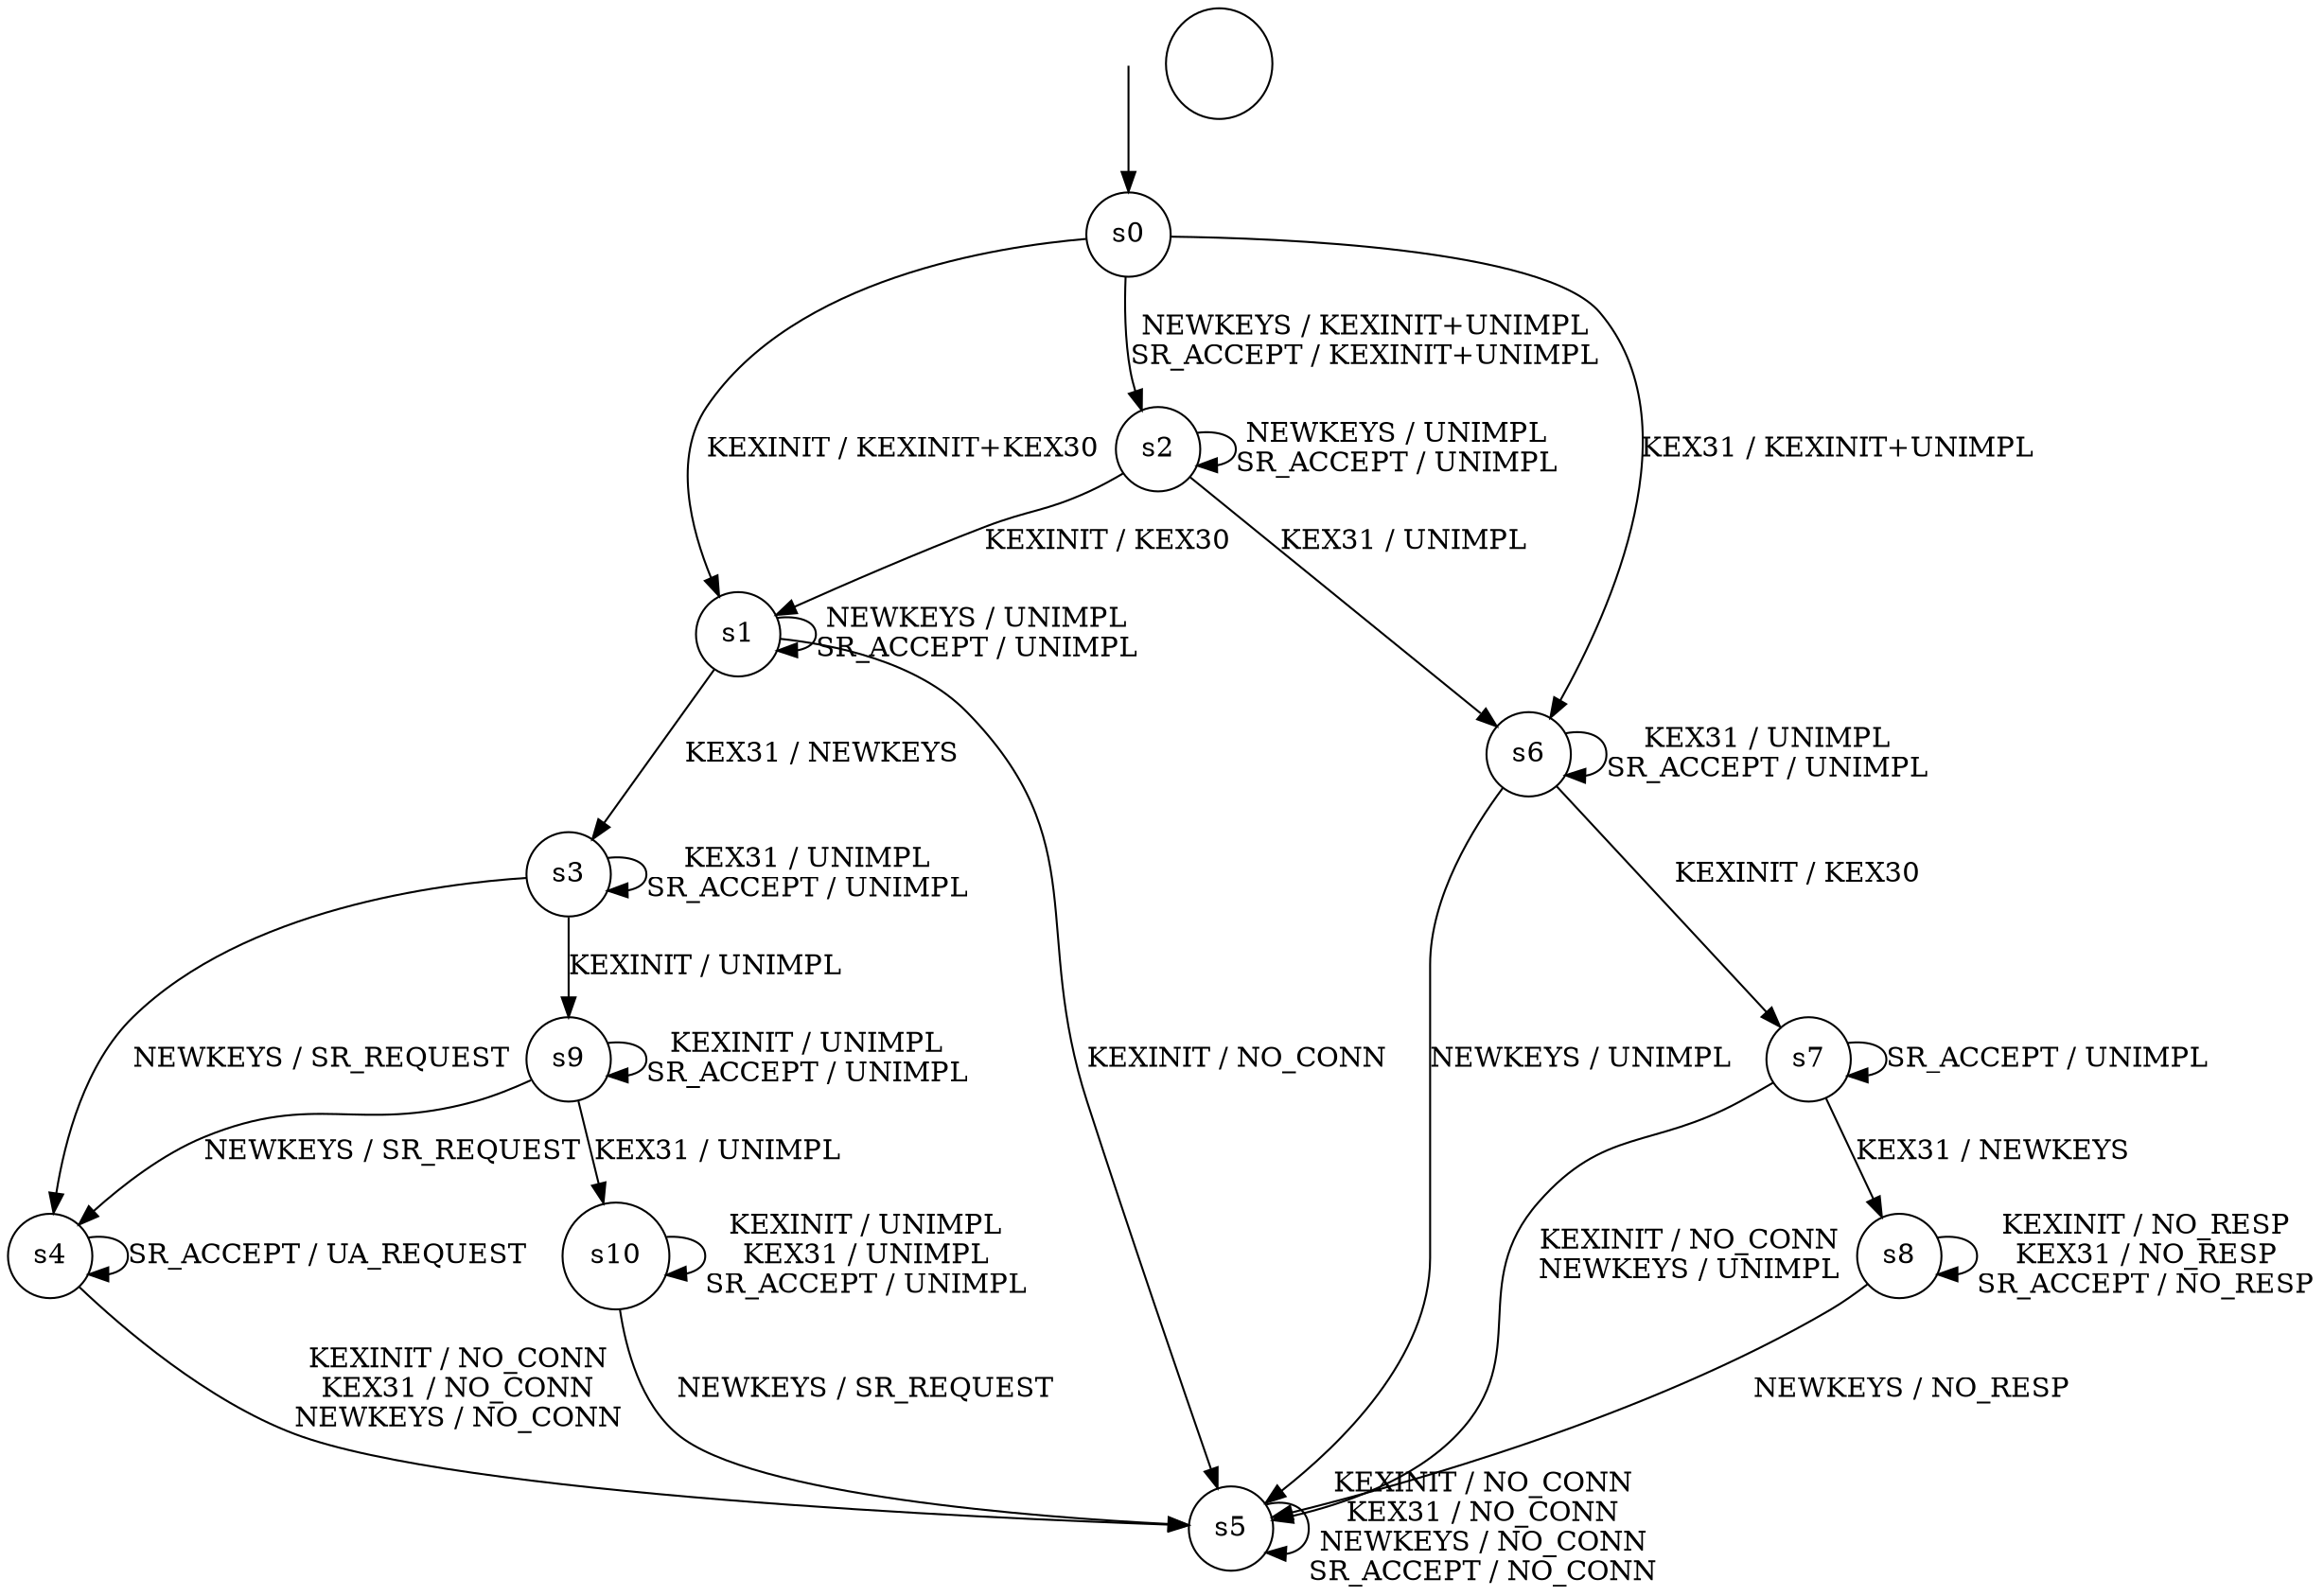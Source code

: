 digraph g {
s0 [label="s0", shape="circle"];
s1 [label="s1", shape="circle"];
s2 [label="s2", shape="circle"];
s3 [label="s3", shape="circle"];
s4 [label="s4", shape="circle"];
s5 [label="s5", shape="circle"];
s6 [label="s6", shape="circle"];
s7 [label="s7", shape="circle"];
s8 [label="s8", shape="circle"];
s9 [label="s9", shape="circle"];
s10 [label="s10", shape="circle"];
s0 -> s1  [label="KEXINIT / KEXINIT+KEX30"];
s0 -> s6  [label="KEX31 / KEXINIT+UNIMPL"];
s0 -> s2  [label="NEWKEYS / KEXINIT+UNIMPL
SR_ACCEPT / KEXINIT+UNIMPL"];
s1 -> s5  [label="KEXINIT / NO_CONN"];
s1 -> s3  [label="KEX31 / NEWKEYS"];
s1 -> s1  [label="NEWKEYS / UNIMPL
SR_ACCEPT / UNIMPL"];
s2 -> s1  [label="KEXINIT / KEX30"];
s2 -> s6  [label="KEX31 / UNIMPL"];
s2 -> s2  [label="NEWKEYS / UNIMPL
SR_ACCEPT / UNIMPL"];
s3 -> s9  [label="KEXINIT / UNIMPL"];
s3 -> s3  [label="KEX31 / UNIMPL
SR_ACCEPT / UNIMPL"];
s3 -> s4  [label="NEWKEYS / SR_REQUEST"];
s4 -> s5  [label="KEXINIT / NO_CONN
KEX31 / NO_CONN
NEWKEYS / NO_CONN"];
s4 -> s4  [label="SR_ACCEPT / UA_REQUEST"];
s5 -> s5  [label="KEXINIT / NO_CONN
KEX31 / NO_CONN
NEWKEYS / NO_CONN
SR_ACCEPT / NO_CONN"];
s6 -> s7  [label="KEXINIT / KEX30"];
s6 -> s6  [label="KEX31 / UNIMPL
SR_ACCEPT / UNIMPL"];
s6 -> s5  [label="NEWKEYS / UNIMPL"];
s7 -> s5  [label="KEXINIT / NO_CONN
NEWKEYS / UNIMPL"];
s7 -> s8  [label="KEX31 / NEWKEYS"];
s7 -> s7  [label="SR_ACCEPT / UNIMPL"];
s8 -> s8  [label="KEXINIT / NO_RESP
KEX31 / NO_RESP
SR_ACCEPT / NO_RESP"];
s8 -> s5  [label="NEWKEYS / NO_RESP"];
s9 -> s9  [label="KEXINIT / UNIMPL
SR_ACCEPT / UNIMPL"];
s9 -> s10  [label="KEX31 / UNIMPL"];
s9 -> s4  [label="NEWKEYS / SR_REQUEST"];
s10 -> s10  [label="KEXINIT / UNIMPL
KEX31 / UNIMPL
SR_ACCEPT / UNIMPL"];
s10 -> s5  [label="NEWKEYS / SR_REQUEST"];
__start0 [height="0", label="", shape="none", width="0"];
__start0 -> s0;
"\n\n";
}
